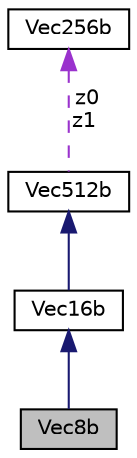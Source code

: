 digraph "Vec8b"
{
 // LATEX_PDF_SIZE
  edge [fontname="Helvetica",fontsize="10",labelfontname="Helvetica",labelfontsize="10"];
  node [fontname="Helvetica",fontsize="10",shape=record];
  Node1 [label="Vec8b",height=0.2,width=0.4,color="black", fillcolor="grey75", style="filled", fontcolor="black",tooltip=" "];
  Node2 -> Node1 [dir="back",color="midnightblue",fontsize="10",style="solid",fontname="Helvetica"];
  Node2 [label="Vec16b",height=0.2,width=0.4,color="black", fillcolor="white", style="filled",URL="$classVec16b.html",tooltip=" "];
  Node3 -> Node2 [dir="back",color="midnightblue",fontsize="10",style="solid",fontname="Helvetica"];
  Node3 [label="Vec512b",height=0.2,width=0.4,color="black", fillcolor="white", style="filled",URL="$classVec512b.html",tooltip=" "];
  Node4 -> Node3 [dir="back",color="darkorchid3",fontsize="10",style="dashed",label=" z0\nz1" ,fontname="Helvetica"];
  Node4 [label="Vec256b",height=0.2,width=0.4,color="black", fillcolor="white", style="filled",URL="$classVec256b.html",tooltip=" "];
}
